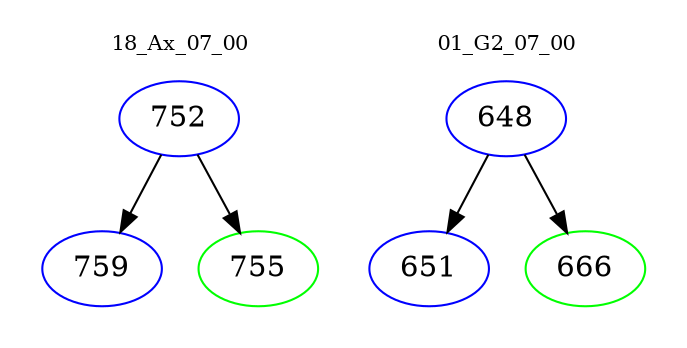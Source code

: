 digraph{
subgraph cluster_0 {
color = white
label = "18_Ax_07_00";
fontsize=10;
T0_752 [label="752", color="blue"]
T0_752 -> T0_759 [color="black"]
T0_759 [label="759", color="blue"]
T0_752 -> T0_755 [color="black"]
T0_755 [label="755", color="green"]
}
subgraph cluster_1 {
color = white
label = "01_G2_07_00";
fontsize=10;
T1_648 [label="648", color="blue"]
T1_648 -> T1_651 [color="black"]
T1_651 [label="651", color="blue"]
T1_648 -> T1_666 [color="black"]
T1_666 [label="666", color="green"]
}
}

